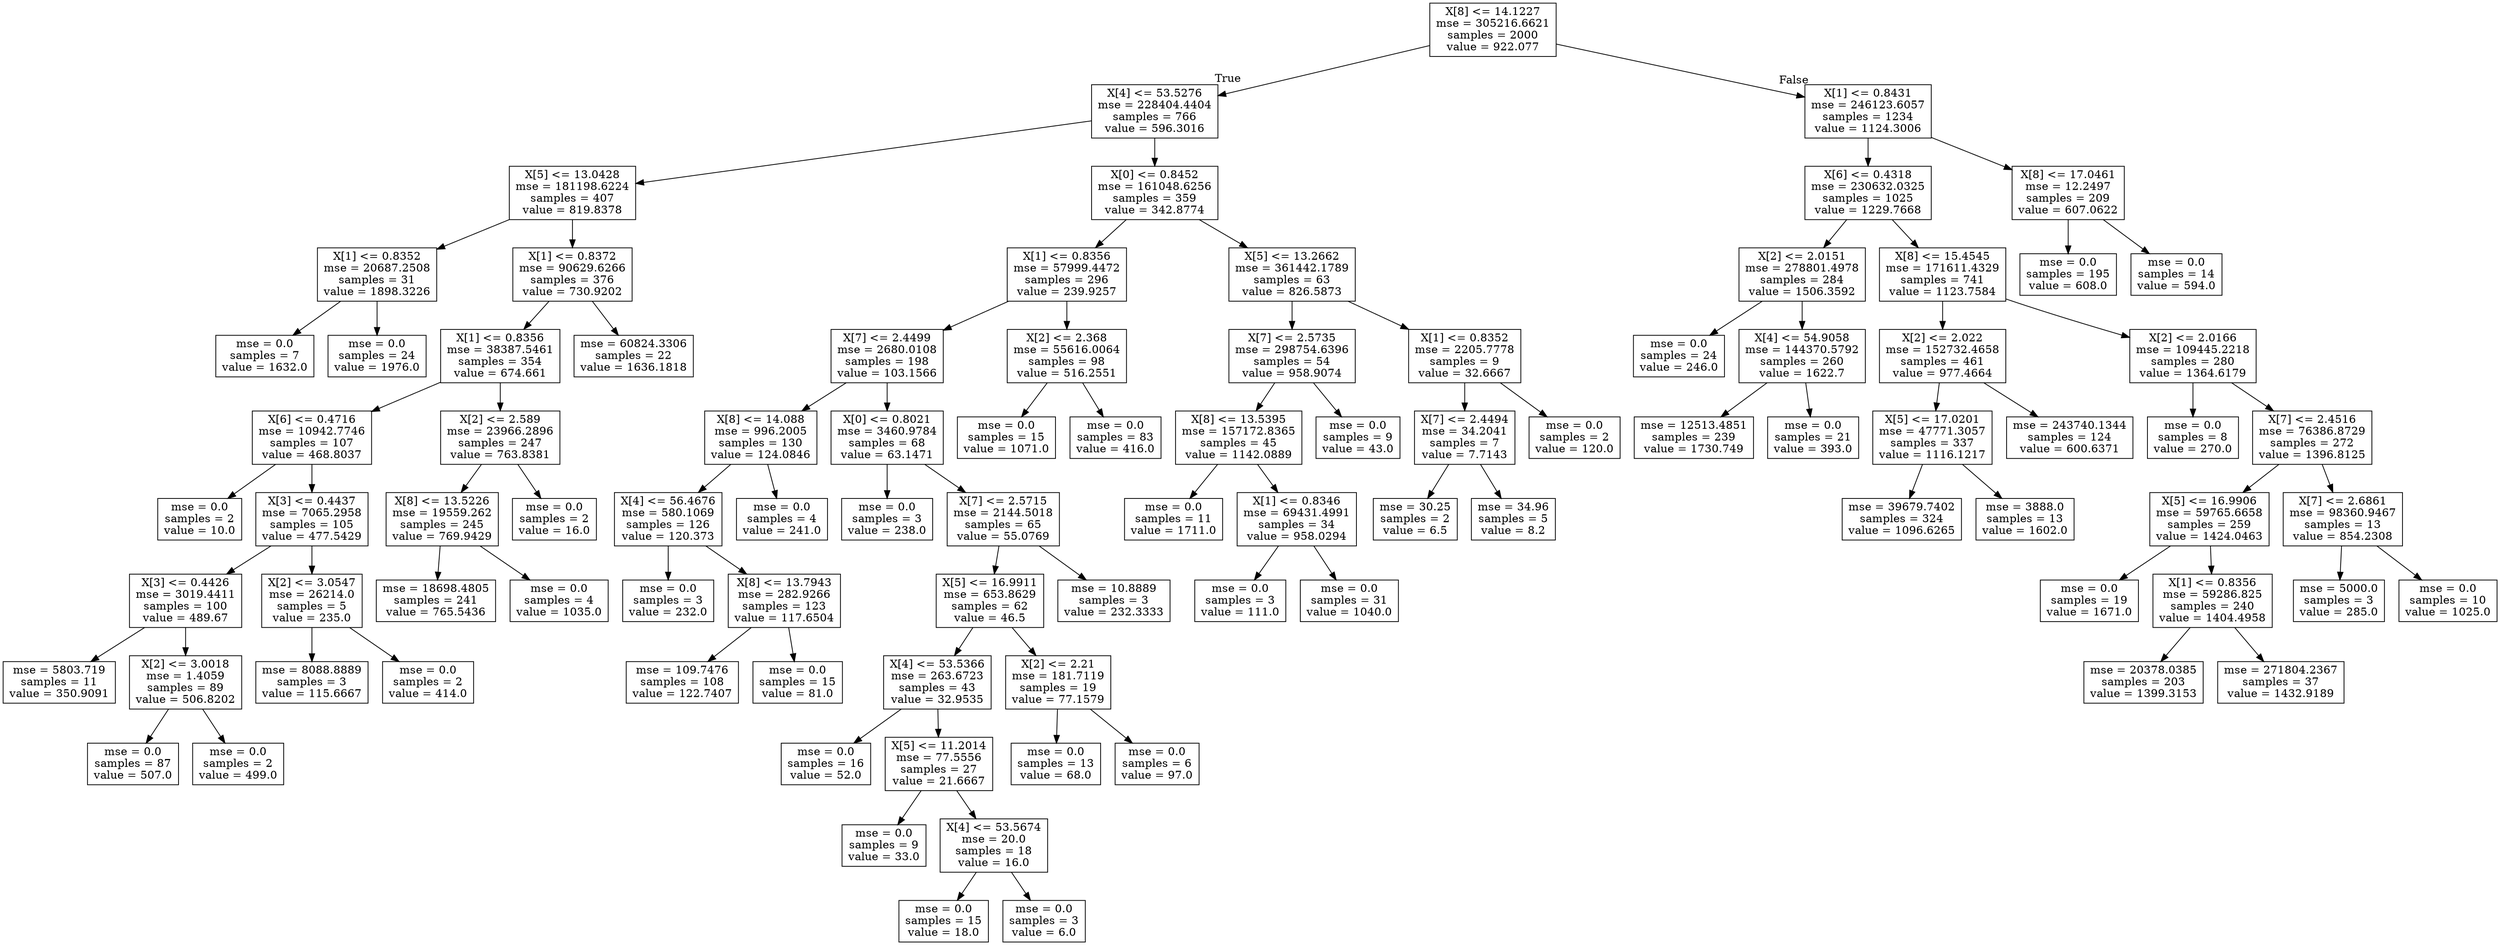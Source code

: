 digraph Tree {
node [shape=box] ;
0 [label="X[8] <= 14.1227\nmse = 305216.6621\nsamples = 2000\nvalue = 922.077"] ;
1 [label="X[4] <= 53.5276\nmse = 228404.4404\nsamples = 766\nvalue = 596.3016"] ;
0 -> 1 [labeldistance=2.5, labelangle=45, headlabel="True"] ;
2 [label="X[5] <= 13.0428\nmse = 181198.6224\nsamples = 407\nvalue = 819.8378"] ;
1 -> 2 ;
3 [label="X[1] <= 0.8352\nmse = 20687.2508\nsamples = 31\nvalue = 1898.3226"] ;
2 -> 3 ;
4 [label="mse = 0.0\nsamples = 7\nvalue = 1632.0"] ;
3 -> 4 ;
5 [label="mse = 0.0\nsamples = 24\nvalue = 1976.0"] ;
3 -> 5 ;
6 [label="X[1] <= 0.8372\nmse = 90629.6266\nsamples = 376\nvalue = 730.9202"] ;
2 -> 6 ;
7 [label="X[1] <= 0.8356\nmse = 38387.5461\nsamples = 354\nvalue = 674.661"] ;
6 -> 7 ;
8 [label="X[6] <= 0.4716\nmse = 10942.7746\nsamples = 107\nvalue = 468.8037"] ;
7 -> 8 ;
9 [label="mse = 0.0\nsamples = 2\nvalue = 10.0"] ;
8 -> 9 ;
10 [label="X[3] <= 0.4437\nmse = 7065.2958\nsamples = 105\nvalue = 477.5429"] ;
8 -> 10 ;
11 [label="X[3] <= 0.4426\nmse = 3019.4411\nsamples = 100\nvalue = 489.67"] ;
10 -> 11 ;
12 [label="mse = 5803.719\nsamples = 11\nvalue = 350.9091"] ;
11 -> 12 ;
13 [label="X[2] <= 3.0018\nmse = 1.4059\nsamples = 89\nvalue = 506.8202"] ;
11 -> 13 ;
14 [label="mse = 0.0\nsamples = 87\nvalue = 507.0"] ;
13 -> 14 ;
15 [label="mse = 0.0\nsamples = 2\nvalue = 499.0"] ;
13 -> 15 ;
16 [label="X[2] <= 3.0547\nmse = 26214.0\nsamples = 5\nvalue = 235.0"] ;
10 -> 16 ;
17 [label="mse = 8088.8889\nsamples = 3\nvalue = 115.6667"] ;
16 -> 17 ;
18 [label="mse = 0.0\nsamples = 2\nvalue = 414.0"] ;
16 -> 18 ;
19 [label="X[2] <= 2.589\nmse = 23966.2896\nsamples = 247\nvalue = 763.8381"] ;
7 -> 19 ;
20 [label="X[8] <= 13.5226\nmse = 19559.262\nsamples = 245\nvalue = 769.9429"] ;
19 -> 20 ;
21 [label="mse = 18698.4805\nsamples = 241\nvalue = 765.5436"] ;
20 -> 21 ;
22 [label="mse = 0.0\nsamples = 4\nvalue = 1035.0"] ;
20 -> 22 ;
23 [label="mse = 0.0\nsamples = 2\nvalue = 16.0"] ;
19 -> 23 ;
24 [label="mse = 60824.3306\nsamples = 22\nvalue = 1636.1818"] ;
6 -> 24 ;
25 [label="X[0] <= 0.8452\nmse = 161048.6256\nsamples = 359\nvalue = 342.8774"] ;
1 -> 25 ;
26 [label="X[1] <= 0.8356\nmse = 57999.4472\nsamples = 296\nvalue = 239.9257"] ;
25 -> 26 ;
27 [label="X[7] <= 2.4499\nmse = 2680.0108\nsamples = 198\nvalue = 103.1566"] ;
26 -> 27 ;
28 [label="X[8] <= 14.088\nmse = 996.2005\nsamples = 130\nvalue = 124.0846"] ;
27 -> 28 ;
29 [label="X[4] <= 56.4676\nmse = 580.1069\nsamples = 126\nvalue = 120.373"] ;
28 -> 29 ;
30 [label="mse = 0.0\nsamples = 3\nvalue = 232.0"] ;
29 -> 30 ;
31 [label="X[8] <= 13.7943\nmse = 282.9266\nsamples = 123\nvalue = 117.6504"] ;
29 -> 31 ;
32 [label="mse = 109.7476\nsamples = 108\nvalue = 122.7407"] ;
31 -> 32 ;
33 [label="mse = 0.0\nsamples = 15\nvalue = 81.0"] ;
31 -> 33 ;
34 [label="mse = 0.0\nsamples = 4\nvalue = 241.0"] ;
28 -> 34 ;
35 [label="X[0] <= 0.8021\nmse = 3460.9784\nsamples = 68\nvalue = 63.1471"] ;
27 -> 35 ;
36 [label="mse = 0.0\nsamples = 3\nvalue = 238.0"] ;
35 -> 36 ;
37 [label="X[7] <= 2.5715\nmse = 2144.5018\nsamples = 65\nvalue = 55.0769"] ;
35 -> 37 ;
38 [label="X[5] <= 16.9911\nmse = 653.8629\nsamples = 62\nvalue = 46.5"] ;
37 -> 38 ;
39 [label="X[4] <= 53.5366\nmse = 263.6723\nsamples = 43\nvalue = 32.9535"] ;
38 -> 39 ;
40 [label="mse = 0.0\nsamples = 16\nvalue = 52.0"] ;
39 -> 40 ;
41 [label="X[5] <= 11.2014\nmse = 77.5556\nsamples = 27\nvalue = 21.6667"] ;
39 -> 41 ;
42 [label="mse = 0.0\nsamples = 9\nvalue = 33.0"] ;
41 -> 42 ;
43 [label="X[4] <= 53.5674\nmse = 20.0\nsamples = 18\nvalue = 16.0"] ;
41 -> 43 ;
44 [label="mse = 0.0\nsamples = 15\nvalue = 18.0"] ;
43 -> 44 ;
45 [label="mse = 0.0\nsamples = 3\nvalue = 6.0"] ;
43 -> 45 ;
46 [label="X[2] <= 2.21\nmse = 181.7119\nsamples = 19\nvalue = 77.1579"] ;
38 -> 46 ;
47 [label="mse = 0.0\nsamples = 13\nvalue = 68.0"] ;
46 -> 47 ;
48 [label="mse = 0.0\nsamples = 6\nvalue = 97.0"] ;
46 -> 48 ;
49 [label="mse = 10.8889\nsamples = 3\nvalue = 232.3333"] ;
37 -> 49 ;
50 [label="X[2] <= 2.368\nmse = 55616.0064\nsamples = 98\nvalue = 516.2551"] ;
26 -> 50 ;
51 [label="mse = 0.0\nsamples = 15\nvalue = 1071.0"] ;
50 -> 51 ;
52 [label="mse = 0.0\nsamples = 83\nvalue = 416.0"] ;
50 -> 52 ;
53 [label="X[5] <= 13.2662\nmse = 361442.1789\nsamples = 63\nvalue = 826.5873"] ;
25 -> 53 ;
54 [label="X[7] <= 2.5735\nmse = 298754.6396\nsamples = 54\nvalue = 958.9074"] ;
53 -> 54 ;
55 [label="X[8] <= 13.5395\nmse = 157172.8365\nsamples = 45\nvalue = 1142.0889"] ;
54 -> 55 ;
56 [label="mse = 0.0\nsamples = 11\nvalue = 1711.0"] ;
55 -> 56 ;
57 [label="X[1] <= 0.8346\nmse = 69431.4991\nsamples = 34\nvalue = 958.0294"] ;
55 -> 57 ;
58 [label="mse = 0.0\nsamples = 3\nvalue = 111.0"] ;
57 -> 58 ;
59 [label="mse = 0.0\nsamples = 31\nvalue = 1040.0"] ;
57 -> 59 ;
60 [label="mse = 0.0\nsamples = 9\nvalue = 43.0"] ;
54 -> 60 ;
61 [label="X[1] <= 0.8352\nmse = 2205.7778\nsamples = 9\nvalue = 32.6667"] ;
53 -> 61 ;
62 [label="X[7] <= 2.4494\nmse = 34.2041\nsamples = 7\nvalue = 7.7143"] ;
61 -> 62 ;
63 [label="mse = 30.25\nsamples = 2\nvalue = 6.5"] ;
62 -> 63 ;
64 [label="mse = 34.96\nsamples = 5\nvalue = 8.2"] ;
62 -> 64 ;
65 [label="mse = 0.0\nsamples = 2\nvalue = 120.0"] ;
61 -> 65 ;
66 [label="X[1] <= 0.8431\nmse = 246123.6057\nsamples = 1234\nvalue = 1124.3006"] ;
0 -> 66 [labeldistance=2.5, labelangle=-45, headlabel="False"] ;
67 [label="X[6] <= 0.4318\nmse = 230632.0325\nsamples = 1025\nvalue = 1229.7668"] ;
66 -> 67 ;
68 [label="X[2] <= 2.0151\nmse = 278801.4978\nsamples = 284\nvalue = 1506.3592"] ;
67 -> 68 ;
69 [label="mse = 0.0\nsamples = 24\nvalue = 246.0"] ;
68 -> 69 ;
70 [label="X[4] <= 54.9058\nmse = 144370.5792\nsamples = 260\nvalue = 1622.7"] ;
68 -> 70 ;
71 [label="mse = 12513.4851\nsamples = 239\nvalue = 1730.749"] ;
70 -> 71 ;
72 [label="mse = 0.0\nsamples = 21\nvalue = 393.0"] ;
70 -> 72 ;
73 [label="X[8] <= 15.4545\nmse = 171611.4329\nsamples = 741\nvalue = 1123.7584"] ;
67 -> 73 ;
74 [label="X[2] <= 2.022\nmse = 152732.4658\nsamples = 461\nvalue = 977.4664"] ;
73 -> 74 ;
75 [label="X[5] <= 17.0201\nmse = 47771.3057\nsamples = 337\nvalue = 1116.1217"] ;
74 -> 75 ;
76 [label="mse = 39679.7402\nsamples = 324\nvalue = 1096.6265"] ;
75 -> 76 ;
77 [label="mse = 3888.0\nsamples = 13\nvalue = 1602.0"] ;
75 -> 77 ;
78 [label="mse = 243740.1344\nsamples = 124\nvalue = 600.6371"] ;
74 -> 78 ;
79 [label="X[2] <= 2.0166\nmse = 109445.2218\nsamples = 280\nvalue = 1364.6179"] ;
73 -> 79 ;
80 [label="mse = 0.0\nsamples = 8\nvalue = 270.0"] ;
79 -> 80 ;
81 [label="X[7] <= 2.4516\nmse = 76386.8729\nsamples = 272\nvalue = 1396.8125"] ;
79 -> 81 ;
82 [label="X[5] <= 16.9906\nmse = 59765.6658\nsamples = 259\nvalue = 1424.0463"] ;
81 -> 82 ;
83 [label="mse = 0.0\nsamples = 19\nvalue = 1671.0"] ;
82 -> 83 ;
84 [label="X[1] <= 0.8356\nmse = 59286.825\nsamples = 240\nvalue = 1404.4958"] ;
82 -> 84 ;
85 [label="mse = 20378.0385\nsamples = 203\nvalue = 1399.3153"] ;
84 -> 85 ;
86 [label="mse = 271804.2367\nsamples = 37\nvalue = 1432.9189"] ;
84 -> 86 ;
87 [label="X[7] <= 2.6861\nmse = 98360.9467\nsamples = 13\nvalue = 854.2308"] ;
81 -> 87 ;
88 [label="mse = 5000.0\nsamples = 3\nvalue = 285.0"] ;
87 -> 88 ;
89 [label="mse = 0.0\nsamples = 10\nvalue = 1025.0"] ;
87 -> 89 ;
90 [label="X[8] <= 17.0461\nmse = 12.2497\nsamples = 209\nvalue = 607.0622"] ;
66 -> 90 ;
91 [label="mse = 0.0\nsamples = 195\nvalue = 608.0"] ;
90 -> 91 ;
92 [label="mse = 0.0\nsamples = 14\nvalue = 594.0"] ;
90 -> 92 ;
}